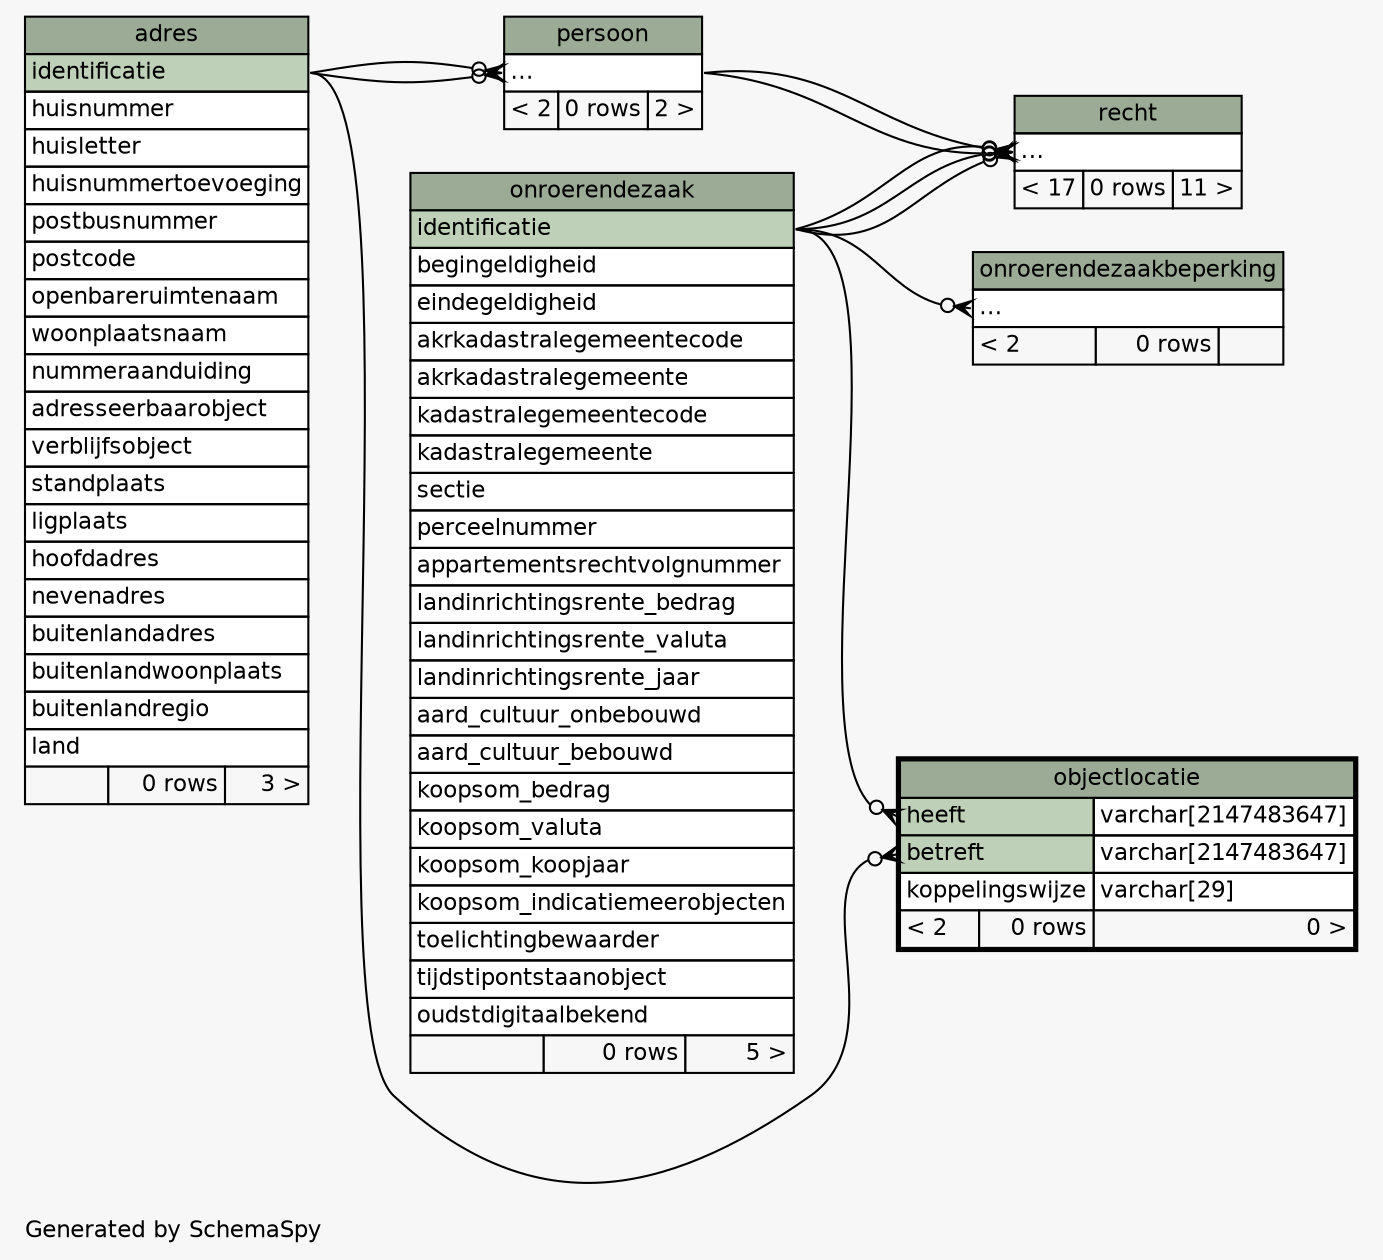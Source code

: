 // dot 2.43.0 on Linux 6.8.0-41-generic
// SchemaSpy rev Unknown
digraph "twoDegreesRelationshipsDiagram" {
  graph [
    rankdir="RL"
    bgcolor="#f7f7f7"
    label="\nGenerated by SchemaSpy"
    labeljust="l"
    nodesep="0.18"
    ranksep="0.46"
    fontname="Helvetica"
    fontsize="11"
  ];
  node [
    fontname="Helvetica"
    fontsize="11"
    shape="plaintext"
  ];
  edge [
    arrowsize="0.8"
  ];
  "objectlocatie":"betreft":w -> "adres":"identificatie":e [arrowhead=none dir=back arrowtail=crowodot];
  "objectlocatie":"heeft":w -> "onroerendezaak":"identificatie":e [arrowhead=none dir=back arrowtail=crowodot];
  "onroerendezaakbeperking":"elipses":w -> "onroerendezaak":"identificatie":e [arrowhead=none dir=back arrowtail=crowodot];
  "persoon":"elipses":w -> "adres":"identificatie":e [arrowhead=none dir=back arrowtail=crowodot];
  "persoon":"elipses":w -> "adres":"identificatie":e [arrowhead=none dir=back arrowtail=crowodot];
  "recht":"elipses":w -> "onroerendezaak":"identificatie":e [arrowhead=none dir=back arrowtail=crowodot];
  "recht":"elipses":w -> "persoon":"elipses":e [arrowhead=none dir=back arrowtail=crowodot];
  "recht":"elipses":w -> "onroerendezaak":"identificatie":e [arrowhead=none dir=back arrowtail=crowodot];
  "recht":"elipses":w -> "onroerendezaak":"identificatie":e [arrowhead=none dir=back arrowtail=crowodot];
  "recht":"elipses":w -> "persoon":"elipses":e [arrowhead=none dir=back arrowtail=crowodot];
  "adres" [
    label=<
    <TABLE BORDER="0" CELLBORDER="1" CELLSPACING="0" BGCOLOR="#ffffff">
      <TR><TD COLSPAN="3" BGCOLOR="#9bab96" ALIGN="CENTER">adres</TD></TR>
      <TR><TD PORT="identificatie" COLSPAN="3" BGCOLOR="#bed1b8" ALIGN="LEFT">identificatie</TD></TR>
      <TR><TD PORT="huisnummer" COLSPAN="3" ALIGN="LEFT">huisnummer</TD></TR>
      <TR><TD PORT="huisletter" COLSPAN="3" ALIGN="LEFT">huisletter</TD></TR>
      <TR><TD PORT="huisnummertoevoeging" COLSPAN="3" ALIGN="LEFT">huisnummertoevoeging</TD></TR>
      <TR><TD PORT="postbusnummer" COLSPAN="3" ALIGN="LEFT">postbusnummer</TD></TR>
      <TR><TD PORT="postcode" COLSPAN="3" ALIGN="LEFT">postcode</TD></TR>
      <TR><TD PORT="openbareruimtenaam" COLSPAN="3" ALIGN="LEFT">openbareruimtenaam</TD></TR>
      <TR><TD PORT="woonplaatsnaam" COLSPAN="3" ALIGN="LEFT">woonplaatsnaam</TD></TR>
      <TR><TD PORT="nummeraanduiding" COLSPAN="3" ALIGN="LEFT">nummeraanduiding</TD></TR>
      <TR><TD PORT="adresseerbaarobject" COLSPAN="3" ALIGN="LEFT">adresseerbaarobject</TD></TR>
      <TR><TD PORT="verblijfsobject" COLSPAN="3" ALIGN="LEFT">verblijfsobject</TD></TR>
      <TR><TD PORT="standplaats" COLSPAN="3" ALIGN="LEFT">standplaats</TD></TR>
      <TR><TD PORT="ligplaats" COLSPAN="3" ALIGN="LEFT">ligplaats</TD></TR>
      <TR><TD PORT="hoofdadres" COLSPAN="3" ALIGN="LEFT">hoofdadres</TD></TR>
      <TR><TD PORT="nevenadres" COLSPAN="3" ALIGN="LEFT">nevenadres</TD></TR>
      <TR><TD PORT="buitenlandadres" COLSPAN="3" ALIGN="LEFT">buitenlandadres</TD></TR>
      <TR><TD PORT="buitenlandwoonplaats" COLSPAN="3" ALIGN="LEFT">buitenlandwoonplaats</TD></TR>
      <TR><TD PORT="buitenlandregio" COLSPAN="3" ALIGN="LEFT">buitenlandregio</TD></TR>
      <TR><TD PORT="land" COLSPAN="3" ALIGN="LEFT">land</TD></TR>
      <TR><TD ALIGN="LEFT" BGCOLOR="#f7f7f7">  </TD><TD ALIGN="RIGHT" BGCOLOR="#f7f7f7">0 rows</TD><TD ALIGN="RIGHT" BGCOLOR="#f7f7f7">3 &gt;</TD></TR>
    </TABLE>>
    URL="adres.html"
    tooltip="adres"
  ];
  "objectlocatie" [
    label=<
    <TABLE BORDER="2" CELLBORDER="1" CELLSPACING="0" BGCOLOR="#ffffff">
      <TR><TD COLSPAN="3" BGCOLOR="#9bab96" ALIGN="CENTER">objectlocatie</TD></TR>
      <TR><TD PORT="heeft" COLSPAN="2" BGCOLOR="#bed1b8" ALIGN="LEFT">heeft</TD><TD PORT="heeft.type" ALIGN="LEFT">varchar[2147483647]</TD></TR>
      <TR><TD PORT="betreft" COLSPAN="2" BGCOLOR="#bed1b8" ALIGN="LEFT">betreft</TD><TD PORT="betreft.type" ALIGN="LEFT">varchar[2147483647]</TD></TR>
      <TR><TD PORT="koppelingswijze" COLSPAN="2" ALIGN="LEFT">koppelingswijze</TD><TD PORT="koppelingswijze.type" ALIGN="LEFT">varchar[29]</TD></TR>
      <TR><TD ALIGN="LEFT" BGCOLOR="#f7f7f7">&lt; 2</TD><TD ALIGN="RIGHT" BGCOLOR="#f7f7f7">0 rows</TD><TD ALIGN="RIGHT" BGCOLOR="#f7f7f7">0 &gt;</TD></TR>
    </TABLE>>
    URL="objectlocatie.html"
    tooltip="objectlocatie"
  ];
  "onroerendezaak" [
    label=<
    <TABLE BORDER="0" CELLBORDER="1" CELLSPACING="0" BGCOLOR="#ffffff">
      <TR><TD COLSPAN="3" BGCOLOR="#9bab96" ALIGN="CENTER">onroerendezaak</TD></TR>
      <TR><TD PORT="identificatie" COLSPAN="3" BGCOLOR="#bed1b8" ALIGN="LEFT">identificatie</TD></TR>
      <TR><TD PORT="begingeldigheid" COLSPAN="3" ALIGN="LEFT">begingeldigheid</TD></TR>
      <TR><TD PORT="eindegeldigheid" COLSPAN="3" ALIGN="LEFT">eindegeldigheid</TD></TR>
      <TR><TD PORT="akrkadastralegemeentecode" COLSPAN="3" ALIGN="LEFT">akrkadastralegemeentecode</TD></TR>
      <TR><TD PORT="akrkadastralegemeente" COLSPAN="3" ALIGN="LEFT">akrkadastralegemeente</TD></TR>
      <TR><TD PORT="kadastralegemeentecode" COLSPAN="3" ALIGN="LEFT">kadastralegemeentecode</TD></TR>
      <TR><TD PORT="kadastralegemeente" COLSPAN="3" ALIGN="LEFT">kadastralegemeente</TD></TR>
      <TR><TD PORT="sectie" COLSPAN="3" ALIGN="LEFT">sectie</TD></TR>
      <TR><TD PORT="perceelnummer" COLSPAN="3" ALIGN="LEFT">perceelnummer</TD></TR>
      <TR><TD PORT="appartementsrechtvolgnummer" COLSPAN="3" ALIGN="LEFT">appartementsrechtvolgnummer</TD></TR>
      <TR><TD PORT="landinrichtingsrente_bedrag" COLSPAN="3" ALIGN="LEFT">landinrichtingsrente_bedrag</TD></TR>
      <TR><TD PORT="landinrichtingsrente_valuta" COLSPAN="3" ALIGN="LEFT">landinrichtingsrente_valuta</TD></TR>
      <TR><TD PORT="landinrichtingsrente_jaar" COLSPAN="3" ALIGN="LEFT">landinrichtingsrente_jaar</TD></TR>
      <TR><TD PORT="aard_cultuur_onbebouwd" COLSPAN="3" ALIGN="LEFT">aard_cultuur_onbebouwd</TD></TR>
      <TR><TD PORT="aard_cultuur_bebouwd" COLSPAN="3" ALIGN="LEFT">aard_cultuur_bebouwd</TD></TR>
      <TR><TD PORT="koopsom_bedrag" COLSPAN="3" ALIGN="LEFT">koopsom_bedrag</TD></TR>
      <TR><TD PORT="koopsom_valuta" COLSPAN="3" ALIGN="LEFT">koopsom_valuta</TD></TR>
      <TR><TD PORT="koopsom_koopjaar" COLSPAN="3" ALIGN="LEFT">koopsom_koopjaar</TD></TR>
      <TR><TD PORT="koopsom_indicatiemeerobjecten" COLSPAN="3" ALIGN="LEFT">koopsom_indicatiemeerobjecten</TD></TR>
      <TR><TD PORT="toelichtingbewaarder" COLSPAN="3" ALIGN="LEFT">toelichtingbewaarder</TD></TR>
      <TR><TD PORT="tijdstipontstaanobject" COLSPAN="3" ALIGN="LEFT">tijdstipontstaanobject</TD></TR>
      <TR><TD PORT="oudstdigitaalbekend" COLSPAN="3" ALIGN="LEFT">oudstdigitaalbekend</TD></TR>
      <TR><TD ALIGN="LEFT" BGCOLOR="#f7f7f7">  </TD><TD ALIGN="RIGHT" BGCOLOR="#f7f7f7">0 rows</TD><TD ALIGN="RIGHT" BGCOLOR="#f7f7f7">5 &gt;</TD></TR>
    </TABLE>>
    URL="onroerendezaak.html"
    tooltip="onroerendezaak"
  ];
  "onroerendezaakbeperking" [
    label=<
    <TABLE BORDER="0" CELLBORDER="1" CELLSPACING="0" BGCOLOR="#ffffff">
      <TR><TD COLSPAN="3" BGCOLOR="#9bab96" ALIGN="CENTER">onroerendezaakbeperking</TD></TR>
      <TR><TD PORT="elipses" COLSPAN="3" ALIGN="LEFT">...</TD></TR>
      <TR><TD ALIGN="LEFT" BGCOLOR="#f7f7f7">&lt; 2</TD><TD ALIGN="RIGHT" BGCOLOR="#f7f7f7">0 rows</TD><TD ALIGN="RIGHT" BGCOLOR="#f7f7f7">  </TD></TR>
    </TABLE>>
    URL="onroerendezaakbeperking.html"
    tooltip="onroerendezaakbeperking"
  ];
  "persoon" [
    label=<
    <TABLE BORDER="0" CELLBORDER="1" CELLSPACING="0" BGCOLOR="#ffffff">
      <TR><TD COLSPAN="3" BGCOLOR="#9bab96" ALIGN="CENTER">persoon</TD></TR>
      <TR><TD PORT="elipses" COLSPAN="3" ALIGN="LEFT">...</TD></TR>
      <TR><TD ALIGN="LEFT" BGCOLOR="#f7f7f7">&lt; 2</TD><TD ALIGN="RIGHT" BGCOLOR="#f7f7f7">0 rows</TD><TD ALIGN="RIGHT" BGCOLOR="#f7f7f7">2 &gt;</TD></TR>
    </TABLE>>
    URL="persoon.html"
    tooltip="persoon"
  ];
  "recht" [
    label=<
    <TABLE BORDER="0" CELLBORDER="1" CELLSPACING="0" BGCOLOR="#ffffff">
      <TR><TD COLSPAN="3" BGCOLOR="#9bab96" ALIGN="CENTER">recht</TD></TR>
      <TR><TD PORT="elipses" COLSPAN="3" ALIGN="LEFT">...</TD></TR>
      <TR><TD ALIGN="LEFT" BGCOLOR="#f7f7f7">&lt; 17</TD><TD ALIGN="RIGHT" BGCOLOR="#f7f7f7">0 rows</TD><TD ALIGN="RIGHT" BGCOLOR="#f7f7f7">11 &gt;</TD></TR>
    </TABLE>>
    URL="recht.html"
    tooltip="recht"
  ];
}
